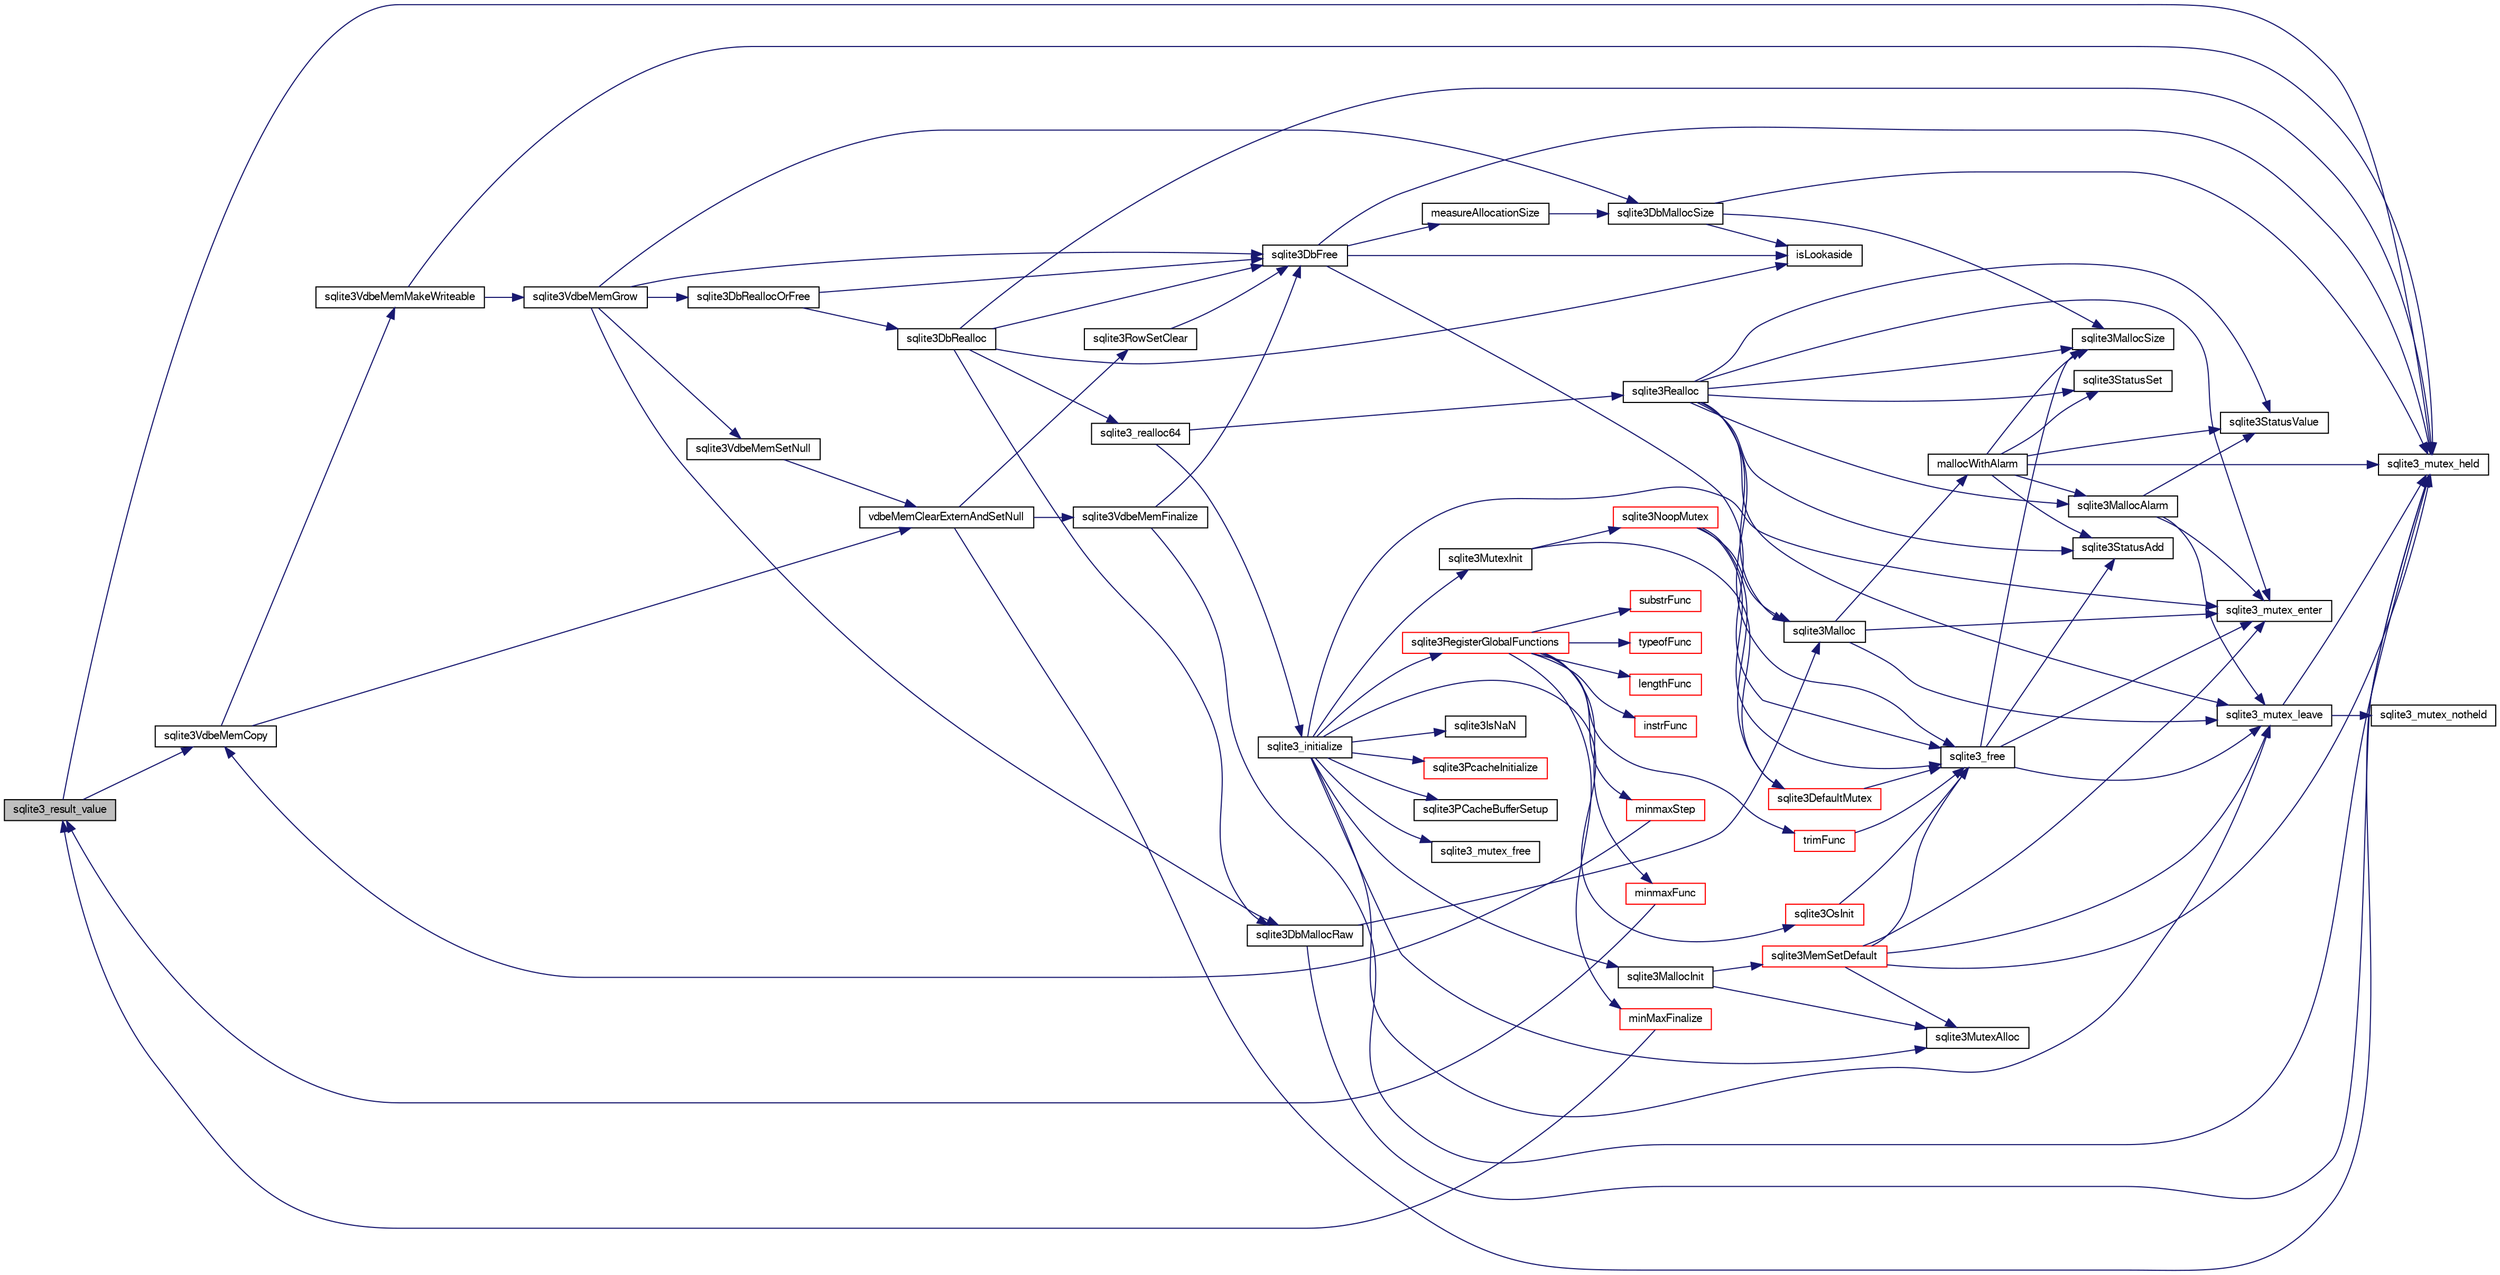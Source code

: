 digraph "sqlite3_result_value"
{
  edge [fontname="FreeSans",fontsize="10",labelfontname="FreeSans",labelfontsize="10"];
  node [fontname="FreeSans",fontsize="10",shape=record];
  rankdir="LR";
  Node379845 [label="sqlite3_result_value",height=0.2,width=0.4,color="black", fillcolor="grey75", style="filled", fontcolor="black"];
  Node379845 -> Node379846 [color="midnightblue",fontsize="10",style="solid",fontname="FreeSans"];
  Node379846 [label="sqlite3_mutex_held",height=0.2,width=0.4,color="black", fillcolor="white", style="filled",URL="$sqlite3_8c.html#acf77da68932b6bc163c5e68547ecc3e7"];
  Node379845 -> Node379847 [color="midnightblue",fontsize="10",style="solid",fontname="FreeSans"];
  Node379847 [label="sqlite3VdbeMemCopy",height=0.2,width=0.4,color="black", fillcolor="white", style="filled",URL="$sqlite3_8c.html#a3a04f985c3c7cac7c7958b872fb3f781"];
  Node379847 -> Node379848 [color="midnightblue",fontsize="10",style="solid",fontname="FreeSans"];
  Node379848 [label="vdbeMemClearExternAndSetNull",height=0.2,width=0.4,color="black", fillcolor="white", style="filled",URL="$sqlite3_8c.html#a29c41a360fb0e86b817777daf061230c"];
  Node379848 -> Node379846 [color="midnightblue",fontsize="10",style="solid",fontname="FreeSans"];
  Node379848 -> Node379849 [color="midnightblue",fontsize="10",style="solid",fontname="FreeSans"];
  Node379849 [label="sqlite3VdbeMemFinalize",height=0.2,width=0.4,color="black", fillcolor="white", style="filled",URL="$sqlite3_8c.html#a2568220f48ddef81b1c43e401042d9d2"];
  Node379849 -> Node379846 [color="midnightblue",fontsize="10",style="solid",fontname="FreeSans"];
  Node379849 -> Node379850 [color="midnightblue",fontsize="10",style="solid",fontname="FreeSans"];
  Node379850 [label="sqlite3DbFree",height=0.2,width=0.4,color="black", fillcolor="white", style="filled",URL="$sqlite3_8c.html#ac70ab821a6607b4a1b909582dc37a069"];
  Node379850 -> Node379846 [color="midnightblue",fontsize="10",style="solid",fontname="FreeSans"];
  Node379850 -> Node379851 [color="midnightblue",fontsize="10",style="solid",fontname="FreeSans"];
  Node379851 [label="measureAllocationSize",height=0.2,width=0.4,color="black", fillcolor="white", style="filled",URL="$sqlite3_8c.html#a45731e644a22fdb756e2b6337224217a"];
  Node379851 -> Node379852 [color="midnightblue",fontsize="10",style="solid",fontname="FreeSans"];
  Node379852 [label="sqlite3DbMallocSize",height=0.2,width=0.4,color="black", fillcolor="white", style="filled",URL="$sqlite3_8c.html#aa397e5a8a03495203a0767abf0a71f86"];
  Node379852 -> Node379853 [color="midnightblue",fontsize="10",style="solid",fontname="FreeSans"];
  Node379853 [label="sqlite3MallocSize",height=0.2,width=0.4,color="black", fillcolor="white", style="filled",URL="$sqlite3_8c.html#acf5d2a5f35270bafb050bd2def576955"];
  Node379852 -> Node379846 [color="midnightblue",fontsize="10",style="solid",fontname="FreeSans"];
  Node379852 -> Node379854 [color="midnightblue",fontsize="10",style="solid",fontname="FreeSans"];
  Node379854 [label="isLookaside",height=0.2,width=0.4,color="black", fillcolor="white", style="filled",URL="$sqlite3_8c.html#a770fa05ff9717b75e16f4d968a77b897"];
  Node379850 -> Node379854 [color="midnightblue",fontsize="10",style="solid",fontname="FreeSans"];
  Node379850 -> Node379855 [color="midnightblue",fontsize="10",style="solid",fontname="FreeSans"];
  Node379855 [label="sqlite3_free",height=0.2,width=0.4,color="black", fillcolor="white", style="filled",URL="$sqlite3_8c.html#a6552349e36a8a691af5487999ab09519"];
  Node379855 -> Node379856 [color="midnightblue",fontsize="10",style="solid",fontname="FreeSans"];
  Node379856 [label="sqlite3_mutex_enter",height=0.2,width=0.4,color="black", fillcolor="white", style="filled",URL="$sqlite3_8c.html#a1c12cde690bd89f104de5cbad12a6bf5"];
  Node379855 -> Node379857 [color="midnightblue",fontsize="10",style="solid",fontname="FreeSans"];
  Node379857 [label="sqlite3StatusAdd",height=0.2,width=0.4,color="black", fillcolor="white", style="filled",URL="$sqlite3_8c.html#afa029f93586aeab4cc85360905dae9cd"];
  Node379855 -> Node379853 [color="midnightblue",fontsize="10",style="solid",fontname="FreeSans"];
  Node379855 -> Node379858 [color="midnightblue",fontsize="10",style="solid",fontname="FreeSans"];
  Node379858 [label="sqlite3_mutex_leave",height=0.2,width=0.4,color="black", fillcolor="white", style="filled",URL="$sqlite3_8c.html#a5838d235601dbd3c1fa993555c6bcc93"];
  Node379858 -> Node379846 [color="midnightblue",fontsize="10",style="solid",fontname="FreeSans"];
  Node379858 -> Node379859 [color="midnightblue",fontsize="10",style="solid",fontname="FreeSans"];
  Node379859 [label="sqlite3_mutex_notheld",height=0.2,width=0.4,color="black", fillcolor="white", style="filled",URL="$sqlite3_8c.html#a83967c837c1c000d3b5adcfaa688f5dc"];
  Node379848 -> Node379860 [color="midnightblue",fontsize="10",style="solid",fontname="FreeSans"];
  Node379860 [label="sqlite3RowSetClear",height=0.2,width=0.4,color="black", fillcolor="white", style="filled",URL="$sqlite3_8c.html#ae153de0cd969511a607e26deeca80342"];
  Node379860 -> Node379850 [color="midnightblue",fontsize="10",style="solid",fontname="FreeSans"];
  Node379847 -> Node379861 [color="midnightblue",fontsize="10",style="solid",fontname="FreeSans"];
  Node379861 [label="sqlite3VdbeMemMakeWriteable",height=0.2,width=0.4,color="black", fillcolor="white", style="filled",URL="$sqlite3_8c.html#afabdd8032205a36c69ad191c6bbb6a34"];
  Node379861 -> Node379846 [color="midnightblue",fontsize="10",style="solid",fontname="FreeSans"];
  Node379861 -> Node379862 [color="midnightblue",fontsize="10",style="solid",fontname="FreeSans"];
  Node379862 [label="sqlite3VdbeMemGrow",height=0.2,width=0.4,color="black", fillcolor="white", style="filled",URL="$sqlite3_8c.html#aba753c9690ae0ba31b5100945cf29447"];
  Node379862 -> Node379852 [color="midnightblue",fontsize="10",style="solid",fontname="FreeSans"];
  Node379862 -> Node379863 [color="midnightblue",fontsize="10",style="solid",fontname="FreeSans"];
  Node379863 [label="sqlite3DbReallocOrFree",height=0.2,width=0.4,color="black", fillcolor="white", style="filled",URL="$sqlite3_8c.html#a532a9fd62eeb46b61885a0fff075231c"];
  Node379863 -> Node379864 [color="midnightblue",fontsize="10",style="solid",fontname="FreeSans"];
  Node379864 [label="sqlite3DbRealloc",height=0.2,width=0.4,color="black", fillcolor="white", style="filled",URL="$sqlite3_8c.html#ae028f4902a9d29bcaf310ff289ee87dc"];
  Node379864 -> Node379846 [color="midnightblue",fontsize="10",style="solid",fontname="FreeSans"];
  Node379864 -> Node379865 [color="midnightblue",fontsize="10",style="solid",fontname="FreeSans"];
  Node379865 [label="sqlite3DbMallocRaw",height=0.2,width=0.4,color="black", fillcolor="white", style="filled",URL="$sqlite3_8c.html#abbe8be0cf7175e11ddc3e2218fad924e"];
  Node379865 -> Node379846 [color="midnightblue",fontsize="10",style="solid",fontname="FreeSans"];
  Node379865 -> Node379866 [color="midnightblue",fontsize="10",style="solid",fontname="FreeSans"];
  Node379866 [label="sqlite3Malloc",height=0.2,width=0.4,color="black", fillcolor="white", style="filled",URL="$sqlite3_8c.html#a361a2eaa846b1885f123abe46f5d8b2b"];
  Node379866 -> Node379856 [color="midnightblue",fontsize="10",style="solid",fontname="FreeSans"];
  Node379866 -> Node379867 [color="midnightblue",fontsize="10",style="solid",fontname="FreeSans"];
  Node379867 [label="mallocWithAlarm",height=0.2,width=0.4,color="black", fillcolor="white", style="filled",URL="$sqlite3_8c.html#ab070d5cf8e48ec8a6a43cf025d48598b"];
  Node379867 -> Node379846 [color="midnightblue",fontsize="10",style="solid",fontname="FreeSans"];
  Node379867 -> Node379868 [color="midnightblue",fontsize="10",style="solid",fontname="FreeSans"];
  Node379868 [label="sqlite3StatusSet",height=0.2,width=0.4,color="black", fillcolor="white", style="filled",URL="$sqlite3_8c.html#afec7586c01fcb5ea17dc9d7725a589d9"];
  Node379867 -> Node379869 [color="midnightblue",fontsize="10",style="solid",fontname="FreeSans"];
  Node379869 [label="sqlite3StatusValue",height=0.2,width=0.4,color="black", fillcolor="white", style="filled",URL="$sqlite3_8c.html#a30b8ac296c6e200c1fa57708d52c6ef6"];
  Node379867 -> Node379870 [color="midnightblue",fontsize="10",style="solid",fontname="FreeSans"];
  Node379870 [label="sqlite3MallocAlarm",height=0.2,width=0.4,color="black", fillcolor="white", style="filled",URL="$sqlite3_8c.html#ada66988e8471d1198f3219c062377508"];
  Node379870 -> Node379869 [color="midnightblue",fontsize="10",style="solid",fontname="FreeSans"];
  Node379870 -> Node379858 [color="midnightblue",fontsize="10",style="solid",fontname="FreeSans"];
  Node379870 -> Node379856 [color="midnightblue",fontsize="10",style="solid",fontname="FreeSans"];
  Node379867 -> Node379853 [color="midnightblue",fontsize="10",style="solid",fontname="FreeSans"];
  Node379867 -> Node379857 [color="midnightblue",fontsize="10",style="solid",fontname="FreeSans"];
  Node379866 -> Node379858 [color="midnightblue",fontsize="10",style="solid",fontname="FreeSans"];
  Node379864 -> Node379854 [color="midnightblue",fontsize="10",style="solid",fontname="FreeSans"];
  Node379864 -> Node379850 [color="midnightblue",fontsize="10",style="solid",fontname="FreeSans"];
  Node379864 -> Node379871 [color="midnightblue",fontsize="10",style="solid",fontname="FreeSans"];
  Node379871 [label="sqlite3_realloc64",height=0.2,width=0.4,color="black", fillcolor="white", style="filled",URL="$sqlite3_8c.html#a3765a714077ee547e811034236dc9ecd"];
  Node379871 -> Node379872 [color="midnightblue",fontsize="10",style="solid",fontname="FreeSans"];
  Node379872 [label="sqlite3_initialize",height=0.2,width=0.4,color="black", fillcolor="white", style="filled",URL="$sqlite3_8c.html#ab0c0ee2d5d4cf8b28e9572296a8861df"];
  Node379872 -> Node379873 [color="midnightblue",fontsize="10",style="solid",fontname="FreeSans"];
  Node379873 [label="sqlite3MutexInit",height=0.2,width=0.4,color="black", fillcolor="white", style="filled",URL="$sqlite3_8c.html#a7906afcdd1cdb3d0007eb932398a1158"];
  Node379873 -> Node379874 [color="midnightblue",fontsize="10",style="solid",fontname="FreeSans"];
  Node379874 [label="sqlite3DefaultMutex",height=0.2,width=0.4,color="red", fillcolor="white", style="filled",URL="$sqlite3_8c.html#ac895a71e325f9b2f9b862f737c17aca8"];
  Node379874 -> Node379855 [color="midnightblue",fontsize="10",style="solid",fontname="FreeSans"];
  Node379873 -> Node379883 [color="midnightblue",fontsize="10",style="solid",fontname="FreeSans"];
  Node379883 [label="sqlite3NoopMutex",height=0.2,width=0.4,color="red", fillcolor="white", style="filled",URL="$sqlite3_8c.html#a09742cde9ef371d94f8201d2cdb543e4"];
  Node379883 -> Node379866 [color="midnightblue",fontsize="10",style="solid",fontname="FreeSans"];
  Node379883 -> Node379855 [color="midnightblue",fontsize="10",style="solid",fontname="FreeSans"];
  Node379883 -> Node379874 [color="midnightblue",fontsize="10",style="solid",fontname="FreeSans"];
  Node379872 -> Node379891 [color="midnightblue",fontsize="10",style="solid",fontname="FreeSans"];
  Node379891 [label="sqlite3MutexAlloc",height=0.2,width=0.4,color="black", fillcolor="white", style="filled",URL="$sqlite3_8c.html#a0e3f432ee581f6876b590e7ad7e84e19"];
  Node379872 -> Node379856 [color="midnightblue",fontsize="10",style="solid",fontname="FreeSans"];
  Node379872 -> Node379892 [color="midnightblue",fontsize="10",style="solid",fontname="FreeSans"];
  Node379892 [label="sqlite3MallocInit",height=0.2,width=0.4,color="black", fillcolor="white", style="filled",URL="$sqlite3_8c.html#a9e06f9e7cad0d83ce80ab493c9533552"];
  Node379892 -> Node379893 [color="midnightblue",fontsize="10",style="solid",fontname="FreeSans"];
  Node379893 [label="sqlite3MemSetDefault",height=0.2,width=0.4,color="red", fillcolor="white", style="filled",URL="$sqlite3_8c.html#a162fbfd727e92c5f8f72625b5ff62549"];
  Node379893 -> Node379891 [color="midnightblue",fontsize="10",style="solid",fontname="FreeSans"];
  Node379893 -> Node379856 [color="midnightblue",fontsize="10",style="solid",fontname="FreeSans"];
  Node379893 -> Node379858 [color="midnightblue",fontsize="10",style="solid",fontname="FreeSans"];
  Node379893 -> Node379846 [color="midnightblue",fontsize="10",style="solid",fontname="FreeSans"];
  Node379893 -> Node379855 [color="midnightblue",fontsize="10",style="solid",fontname="FreeSans"];
  Node379892 -> Node379891 [color="midnightblue",fontsize="10",style="solid",fontname="FreeSans"];
  Node379872 -> Node379858 [color="midnightblue",fontsize="10",style="solid",fontname="FreeSans"];
  Node379872 -> Node379973 [color="midnightblue",fontsize="10",style="solid",fontname="FreeSans"];
  Node379973 [label="sqlite3RegisterGlobalFunctions",height=0.2,width=0.4,color="red", fillcolor="white", style="filled",URL="$sqlite3_8c.html#a9f75bd111010f29e1b8d74344473c4ec"];
  Node379973 -> Node379974 [color="midnightblue",fontsize="10",style="solid",fontname="FreeSans"];
  Node379974 [label="trimFunc",height=0.2,width=0.4,color="red", fillcolor="white", style="filled",URL="$sqlite3_8c.html#afad56dbe7f08139a630156e644b14704"];
  Node379974 -> Node379855 [color="midnightblue",fontsize="10",style="solid",fontname="FreeSans"];
  Node379973 -> Node379988 [color="midnightblue",fontsize="10",style="solid",fontname="FreeSans"];
  Node379988 [label="minmaxFunc",height=0.2,width=0.4,color="red", fillcolor="white", style="filled",URL="$sqlite3_8c.html#a4d00f48b948fd73cb70bcfd1efc0bfb0"];
  Node379988 -> Node379845 [color="midnightblue",fontsize="10",style="solid",fontname="FreeSans"];
  Node379973 -> Node379995 [color="midnightblue",fontsize="10",style="solid",fontname="FreeSans"];
  Node379995 [label="minmaxStep",height=0.2,width=0.4,color="red", fillcolor="white", style="filled",URL="$sqlite3_8c.html#a5b4c0da0f3b61d7ff25ebd30aa22cca4"];
  Node379995 -> Node379847 [color="midnightblue",fontsize="10",style="solid",fontname="FreeSans"];
  Node379973 -> Node379999 [color="midnightblue",fontsize="10",style="solid",fontname="FreeSans"];
  Node379999 [label="minMaxFinalize",height=0.2,width=0.4,color="red", fillcolor="white", style="filled",URL="$sqlite3_8c.html#a0439dd90934a2dee93517c50884d5924"];
  Node379999 -> Node379845 [color="midnightblue",fontsize="10",style="solid",fontname="FreeSans"];
  Node379973 -> Node380000 [color="midnightblue",fontsize="10",style="solid",fontname="FreeSans"];
  Node380000 [label="typeofFunc",height=0.2,width=0.4,color="red", fillcolor="white", style="filled",URL="$sqlite3_8c.html#aba6c564ff0d6b017de448469d0fb243f"];
  Node379973 -> Node380001 [color="midnightblue",fontsize="10",style="solid",fontname="FreeSans"];
  Node380001 [label="lengthFunc",height=0.2,width=0.4,color="red", fillcolor="white", style="filled",URL="$sqlite3_8c.html#affdabf006c37c26a1c3e325badb83546"];
  Node379973 -> Node380006 [color="midnightblue",fontsize="10",style="solid",fontname="FreeSans"];
  Node380006 [label="instrFunc",height=0.2,width=0.4,color="red", fillcolor="white", style="filled",URL="$sqlite3_8c.html#a8f86ca540b92ac28aaefaa126170cf8c"];
  Node379973 -> Node380008 [color="midnightblue",fontsize="10",style="solid",fontname="FreeSans"];
  Node380008 [label="substrFunc",height=0.2,width=0.4,color="red", fillcolor="white", style="filled",URL="$sqlite3_8c.html#a8a8739d9af5589338113371e440b2734"];
  Node379872 -> Node380120 [color="midnightblue",fontsize="10",style="solid",fontname="FreeSans"];
  Node380120 [label="sqlite3PcacheInitialize",height=0.2,width=0.4,color="red", fillcolor="white", style="filled",URL="$sqlite3_8c.html#a2902c61ddc88bea002c4d69fe4052b1f"];
  Node379872 -> Node380121 [color="midnightblue",fontsize="10",style="solid",fontname="FreeSans"];
  Node380121 [label="sqlite3OsInit",height=0.2,width=0.4,color="red", fillcolor="white", style="filled",URL="$sqlite3_8c.html#afeaa886fe1ca086a30fd278b1d069762"];
  Node380121 -> Node379855 [color="midnightblue",fontsize="10",style="solid",fontname="FreeSans"];
  Node379872 -> Node380125 [color="midnightblue",fontsize="10",style="solid",fontname="FreeSans"];
  Node380125 [label="sqlite3PCacheBufferSetup",height=0.2,width=0.4,color="black", fillcolor="white", style="filled",URL="$sqlite3_8c.html#ad18a1eebefdfbc4254f473f7b0101937"];
  Node379872 -> Node380126 [color="midnightblue",fontsize="10",style="solid",fontname="FreeSans"];
  Node380126 [label="sqlite3_mutex_free",height=0.2,width=0.4,color="black", fillcolor="white", style="filled",URL="$sqlite3_8c.html#a2db2e72e08f6873afa9c61b0ec726fec"];
  Node379872 -> Node379916 [color="midnightblue",fontsize="10",style="solid",fontname="FreeSans"];
  Node379916 [label="sqlite3IsNaN",height=0.2,width=0.4,color="black", fillcolor="white", style="filled",URL="$sqlite3_8c.html#aed4d78203877c3486765ccbc7feebb50"];
  Node379871 -> Node379905 [color="midnightblue",fontsize="10",style="solid",fontname="FreeSans"];
  Node379905 [label="sqlite3Realloc",height=0.2,width=0.4,color="black", fillcolor="white", style="filled",URL="$sqlite3_8c.html#ad53aefdfc088f622e23ffe838201fe22"];
  Node379905 -> Node379866 [color="midnightblue",fontsize="10",style="solid",fontname="FreeSans"];
  Node379905 -> Node379855 [color="midnightblue",fontsize="10",style="solid",fontname="FreeSans"];
  Node379905 -> Node379853 [color="midnightblue",fontsize="10",style="solid",fontname="FreeSans"];
  Node379905 -> Node379856 [color="midnightblue",fontsize="10",style="solid",fontname="FreeSans"];
  Node379905 -> Node379868 [color="midnightblue",fontsize="10",style="solid",fontname="FreeSans"];
  Node379905 -> Node379869 [color="midnightblue",fontsize="10",style="solid",fontname="FreeSans"];
  Node379905 -> Node379870 [color="midnightblue",fontsize="10",style="solid",fontname="FreeSans"];
  Node379905 -> Node379857 [color="midnightblue",fontsize="10",style="solid",fontname="FreeSans"];
  Node379905 -> Node379858 [color="midnightblue",fontsize="10",style="solid",fontname="FreeSans"];
  Node379863 -> Node379850 [color="midnightblue",fontsize="10",style="solid",fontname="FreeSans"];
  Node379862 -> Node379850 [color="midnightblue",fontsize="10",style="solid",fontname="FreeSans"];
  Node379862 -> Node379865 [color="midnightblue",fontsize="10",style="solid",fontname="FreeSans"];
  Node379862 -> Node379982 [color="midnightblue",fontsize="10",style="solid",fontname="FreeSans"];
  Node379982 [label="sqlite3VdbeMemSetNull",height=0.2,width=0.4,color="black", fillcolor="white", style="filled",URL="$sqlite3_8c.html#ae01092c23aebaf8a3ebdf3954609b410"];
  Node379982 -> Node379848 [color="midnightblue",fontsize="10",style="solid",fontname="FreeSans"];
}

